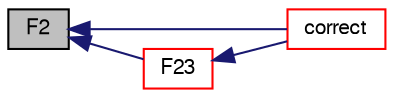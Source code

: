 digraph "F2"
{
  bgcolor="transparent";
  edge [fontname="FreeSans",fontsize="10",labelfontname="FreeSans",labelfontsize="10"];
  node [fontname="FreeSans",fontsize="10",shape=record];
  rankdir="LR";
  Node363 [label="F2",height=0.2,width=0.4,color="black", fillcolor="grey75", style="filled", fontcolor="black"];
  Node363 -> Node364 [dir="back",color="midnightblue",fontsize="10",style="solid",fontname="FreeSans"];
  Node364 [label="correct",height=0.2,width=0.4,color="red",URL="$a30738.html#a3ae44b28050c3aa494c1d8e18cf618c1",tooltip="Solve the turbulence equations and correct the turbulence viscosity. "];
  Node363 -> Node366 [dir="back",color="midnightblue",fontsize="10",style="solid",fontname="FreeSans"];
  Node366 [label="F23",height=0.2,width=0.4,color="red",URL="$a30738.html#a3d2e2a8cfb1cf35feaf40a0c868c7cd1"];
  Node366 -> Node364 [dir="back",color="midnightblue",fontsize="10",style="solid",fontname="FreeSans"];
}
